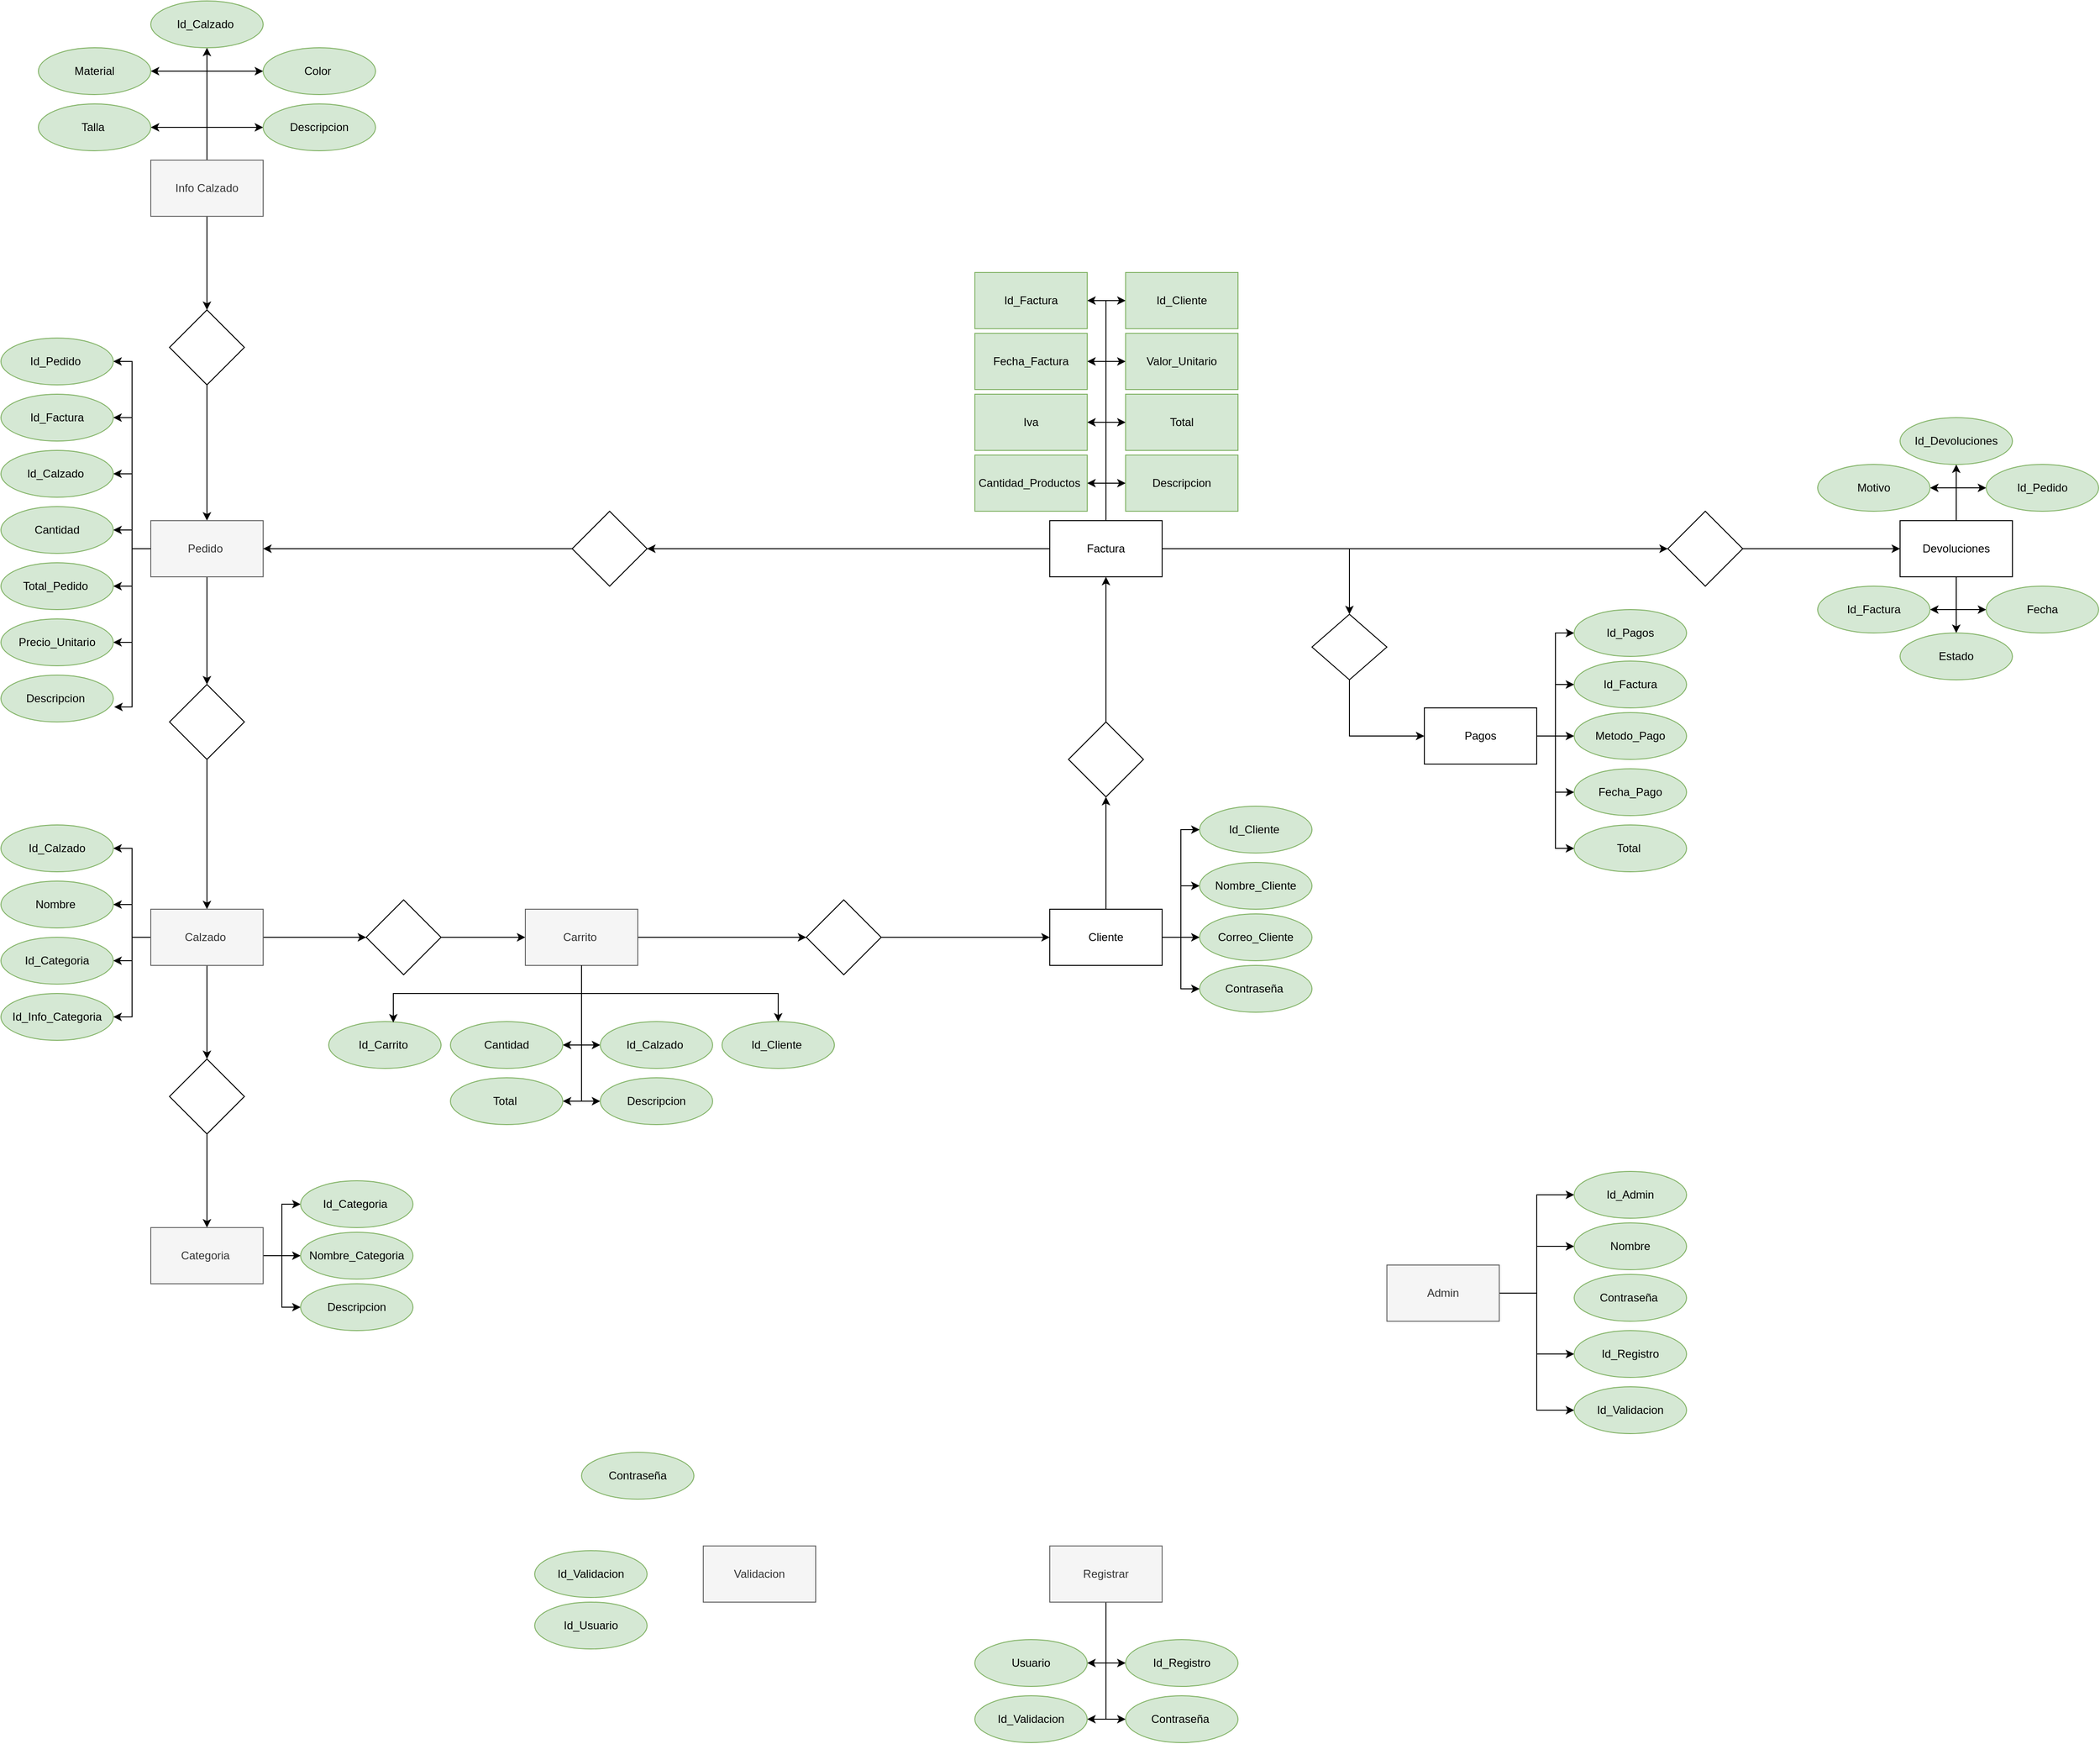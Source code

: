 <mxfile version="24.8.6">
  <diagram name="Página-1" id="4PBja6SGg5OPeVzpm5lY">
    <mxGraphModel dx="880" dy="1637" grid="1" gridSize="10" guides="1" tooltips="1" connect="1" arrows="1" fold="1" page="1" pageScale="1" pageWidth="827" pageHeight="1169" math="0" shadow="0">
      <root>
        <mxCell id="0" />
        <mxCell id="1" parent="0" />
        <mxCell id="lXEp2TgIvt5V4ErPPEDy-3" value="" style="edgeStyle=orthogonalEdgeStyle;rounded=0;orthogonalLoop=1;jettySize=auto;html=1;" parent="1" source="x-bn3kwamaFWPmjKu3nK-1" target="lXEp2TgIvt5V4ErPPEDy-2" edge="1">
          <mxGeometry relative="1" as="geometry" />
        </mxCell>
        <mxCell id="lXEp2TgIvt5V4ErPPEDy-8" style="edgeStyle=orthogonalEdgeStyle;rounded=0;orthogonalLoop=1;jettySize=auto;html=1;exitX=0.5;exitY=0;exitDx=0;exitDy=0;entryX=0;entryY=0.5;entryDx=0;entryDy=0;" parent="1" source="x-bn3kwamaFWPmjKu3nK-1" target="lXEp2TgIvt5V4ErPPEDy-4" edge="1">
          <mxGeometry relative="1" as="geometry" />
        </mxCell>
        <mxCell id="lXEp2TgIvt5V4ErPPEDy-9" style="edgeStyle=orthogonalEdgeStyle;rounded=0;orthogonalLoop=1;jettySize=auto;html=1;exitX=0.5;exitY=0;exitDx=0;exitDy=0;entryX=0;entryY=0.5;entryDx=0;entryDy=0;" parent="1" source="x-bn3kwamaFWPmjKu3nK-1" target="lXEp2TgIvt5V4ErPPEDy-5" edge="1">
          <mxGeometry relative="1" as="geometry" />
        </mxCell>
        <mxCell id="lXEp2TgIvt5V4ErPPEDy-10" style="edgeStyle=orthogonalEdgeStyle;rounded=0;orthogonalLoop=1;jettySize=auto;html=1;exitX=0.5;exitY=0;exitDx=0;exitDy=0;entryX=1;entryY=0.5;entryDx=0;entryDy=0;" parent="1" source="x-bn3kwamaFWPmjKu3nK-1" target="lXEp2TgIvt5V4ErPPEDy-7" edge="1">
          <mxGeometry relative="1" as="geometry" />
        </mxCell>
        <mxCell id="lXEp2TgIvt5V4ErPPEDy-11" style="edgeStyle=orthogonalEdgeStyle;rounded=0;orthogonalLoop=1;jettySize=auto;html=1;exitX=0.5;exitY=0;exitDx=0;exitDy=0;entryX=1;entryY=0.5;entryDx=0;entryDy=0;" parent="1" source="x-bn3kwamaFWPmjKu3nK-1" target="lXEp2TgIvt5V4ErPPEDy-6" edge="1">
          <mxGeometry relative="1" as="geometry" />
        </mxCell>
        <mxCell id="lXEp2TgIvt5V4ErPPEDy-13" value="" style="edgeStyle=orthogonalEdgeStyle;rounded=0;orthogonalLoop=1;jettySize=auto;html=1;" parent="1" source="x-bn3kwamaFWPmjKu3nK-1" target="lXEp2TgIvt5V4ErPPEDy-12" edge="1">
          <mxGeometry relative="1" as="geometry" />
        </mxCell>
        <mxCell id="x-bn3kwamaFWPmjKu3nK-1" value="Info Calzado" style="rounded=0;whiteSpace=wrap;html=1;fillColor=#f5f5f5;strokeColor=#666666;fontColor=#333333;" parent="1" vertex="1">
          <mxGeometry x="200" y="160" width="120" height="60" as="geometry" />
        </mxCell>
        <mxCell id="lXEp2TgIvt5V4ErPPEDy-2" value="Id_Calzado&amp;nbsp;" style="ellipse;whiteSpace=wrap;html=1;fillColor=#d5e8d4;strokeColor=#82b366;rounded=0;" parent="1" vertex="1">
          <mxGeometry x="200" y="-10" width="120" height="50" as="geometry" />
        </mxCell>
        <mxCell id="lXEp2TgIvt5V4ErPPEDy-4" value="Color&amp;nbsp;" style="ellipse;whiteSpace=wrap;html=1;fillColor=#d5e8d4;strokeColor=#82b366;rounded=0;" parent="1" vertex="1">
          <mxGeometry x="320" y="40" width="120" height="50" as="geometry" />
        </mxCell>
        <mxCell id="lXEp2TgIvt5V4ErPPEDy-5" value="Descripcion" style="ellipse;whiteSpace=wrap;html=1;fillColor=#d5e8d4;strokeColor=#82b366;rounded=0;" parent="1" vertex="1">
          <mxGeometry x="320" y="100" width="120" height="50" as="geometry" />
        </mxCell>
        <mxCell id="lXEp2TgIvt5V4ErPPEDy-6" value="Talla&amp;nbsp;" style="ellipse;whiteSpace=wrap;html=1;fillColor=#d5e8d4;strokeColor=#82b366;rounded=0;" parent="1" vertex="1">
          <mxGeometry x="80" y="100" width="120" height="50" as="geometry" />
        </mxCell>
        <mxCell id="lXEp2TgIvt5V4ErPPEDy-7" value="Material" style="ellipse;whiteSpace=wrap;html=1;fillColor=#d5e8d4;strokeColor=#82b366;rounded=0;" parent="1" vertex="1">
          <mxGeometry x="80" y="40" width="120" height="50" as="geometry" />
        </mxCell>
        <mxCell id="lXEp2TgIvt5V4ErPPEDy-15" value="" style="edgeStyle=orthogonalEdgeStyle;rounded=0;orthogonalLoop=1;jettySize=auto;html=1;" parent="1" source="lXEp2TgIvt5V4ErPPEDy-12" target="lXEp2TgIvt5V4ErPPEDy-14" edge="1">
          <mxGeometry relative="1" as="geometry" />
        </mxCell>
        <mxCell id="lXEp2TgIvt5V4ErPPEDy-12" value="" style="rhombus;whiteSpace=wrap;html=1;rounded=0;" parent="1" vertex="1">
          <mxGeometry x="220" y="320" width="80" height="80" as="geometry" />
        </mxCell>
        <mxCell id="lXEp2TgIvt5V4ErPPEDy-23" style="edgeStyle=orthogonalEdgeStyle;rounded=0;orthogonalLoop=1;jettySize=auto;html=1;entryX=1;entryY=0.5;entryDx=0;entryDy=0;" parent="1" source="lXEp2TgIvt5V4ErPPEDy-14" target="lXEp2TgIvt5V4ErPPEDy-17" edge="1">
          <mxGeometry relative="1" as="geometry" />
        </mxCell>
        <mxCell id="lXEp2TgIvt5V4ErPPEDy-24" style="edgeStyle=orthogonalEdgeStyle;rounded=0;orthogonalLoop=1;jettySize=auto;html=1;exitX=0;exitY=0.5;exitDx=0;exitDy=0;entryX=1;entryY=0.5;entryDx=0;entryDy=0;" parent="1" source="lXEp2TgIvt5V4ErPPEDy-14" target="lXEp2TgIvt5V4ErPPEDy-16" edge="1">
          <mxGeometry relative="1" as="geometry" />
        </mxCell>
        <mxCell id="lXEp2TgIvt5V4ErPPEDy-25" style="edgeStyle=orthogonalEdgeStyle;rounded=0;orthogonalLoop=1;jettySize=auto;html=1;exitX=0;exitY=0.5;exitDx=0;exitDy=0;entryX=1;entryY=0.5;entryDx=0;entryDy=0;" parent="1" source="lXEp2TgIvt5V4ErPPEDy-14" target="lXEp2TgIvt5V4ErPPEDy-21" edge="1">
          <mxGeometry relative="1" as="geometry" />
        </mxCell>
        <mxCell id="lXEp2TgIvt5V4ErPPEDy-26" style="edgeStyle=orthogonalEdgeStyle;rounded=0;orthogonalLoop=1;jettySize=auto;html=1;exitX=0;exitY=0.5;exitDx=0;exitDy=0;entryX=1;entryY=0.5;entryDx=0;entryDy=0;" parent="1" source="lXEp2TgIvt5V4ErPPEDy-14" target="lXEp2TgIvt5V4ErPPEDy-22" edge="1">
          <mxGeometry relative="1" as="geometry" />
        </mxCell>
        <mxCell id="lXEp2TgIvt5V4ErPPEDy-30" style="edgeStyle=orthogonalEdgeStyle;rounded=0;orthogonalLoop=1;jettySize=auto;html=1;exitX=0;exitY=0.5;exitDx=0;exitDy=0;entryX=1;entryY=0.5;entryDx=0;entryDy=0;" parent="1" source="lXEp2TgIvt5V4ErPPEDy-14" target="lXEp2TgIvt5V4ErPPEDy-19" edge="1">
          <mxGeometry relative="1" as="geometry" />
        </mxCell>
        <mxCell id="lXEp2TgIvt5V4ErPPEDy-33" value="" style="edgeStyle=orthogonalEdgeStyle;rounded=0;orthogonalLoop=1;jettySize=auto;html=1;" parent="1" source="lXEp2TgIvt5V4ErPPEDy-14" target="lXEp2TgIvt5V4ErPPEDy-32" edge="1">
          <mxGeometry relative="1" as="geometry" />
        </mxCell>
        <mxCell id="lXEp2TgIvt5V4ErPPEDy-14" value="Pedido&amp;nbsp;" style="whiteSpace=wrap;html=1;fillColor=#f5f5f5;strokeColor=#666666;rounded=0;fontColor=#333333;" parent="1" vertex="1">
          <mxGeometry x="200" y="545" width="120" height="60" as="geometry" />
        </mxCell>
        <mxCell id="lXEp2TgIvt5V4ErPPEDy-16" value="Id_Factura" style="ellipse;whiteSpace=wrap;html=1;fillColor=#d5e8d4;strokeColor=#82b366;rounded=0;" parent="1" vertex="1">
          <mxGeometry x="40" y="410" width="120" height="50" as="geometry" />
        </mxCell>
        <mxCell id="lXEp2TgIvt5V4ErPPEDy-17" value="Id_Pedido&amp;nbsp;" style="ellipse;whiteSpace=wrap;html=1;fillColor=#d5e8d4;strokeColor=#82b366;rounded=0;" parent="1" vertex="1">
          <mxGeometry x="40" y="350" width="120" height="50" as="geometry" />
        </mxCell>
        <mxCell id="lXEp2TgIvt5V4ErPPEDy-19" value="Precio_Unitario" style="ellipse;whiteSpace=wrap;html=1;fillColor=#d5e8d4;strokeColor=#82b366;rounded=0;" parent="1" vertex="1">
          <mxGeometry x="40" y="650" width="120" height="50" as="geometry" />
        </mxCell>
        <mxCell id="lXEp2TgIvt5V4ErPPEDy-20" value="Descripcion&amp;nbsp;" style="ellipse;whiteSpace=wrap;html=1;fillColor=#d5e8d4;strokeColor=#82b366;rounded=0;" parent="1" vertex="1">
          <mxGeometry x="40" y="710" width="120" height="50" as="geometry" />
        </mxCell>
        <mxCell id="lXEp2TgIvt5V4ErPPEDy-21" value="Cantidad" style="ellipse;whiteSpace=wrap;html=1;fillColor=#d5e8d4;strokeColor=#82b366;rounded=0;" parent="1" vertex="1">
          <mxGeometry x="40" y="530" width="120" height="50" as="geometry" />
        </mxCell>
        <mxCell id="lXEp2TgIvt5V4ErPPEDy-22" value="Total_Pedido&amp;nbsp;" style="ellipse;whiteSpace=wrap;html=1;fillColor=#d5e8d4;strokeColor=#82b366;rounded=0;" parent="1" vertex="1">
          <mxGeometry x="40" y="590" width="120" height="50" as="geometry" />
        </mxCell>
        <mxCell id="lXEp2TgIvt5V4ErPPEDy-29" value="" style="edgeStyle=orthogonalEdgeStyle;rounded=0;orthogonalLoop=1;jettySize=auto;html=1;exitX=0;exitY=0.5;exitDx=0;exitDy=0;entryX=1;entryY=0.5;entryDx=0;entryDy=0;" parent="1" source="lXEp2TgIvt5V4ErPPEDy-14" target="lXEp2TgIvt5V4ErPPEDy-18" edge="1">
          <mxGeometry relative="1" as="geometry">
            <mxPoint x="200" y="510" as="sourcePoint" />
            <mxPoint y="575" as="targetPoint" />
            <Array as="points" />
          </mxGeometry>
        </mxCell>
        <mxCell id="lXEp2TgIvt5V4ErPPEDy-18" value="Id_Calzado&amp;nbsp;" style="ellipse;whiteSpace=wrap;html=1;fillColor=#d5e8d4;strokeColor=#82b366;rounded=0;" parent="1" vertex="1">
          <mxGeometry x="40" y="470" width="120" height="50" as="geometry" />
        </mxCell>
        <mxCell id="lXEp2TgIvt5V4ErPPEDy-31" style="edgeStyle=orthogonalEdgeStyle;rounded=0;orthogonalLoop=1;jettySize=auto;html=1;exitX=0;exitY=0.5;exitDx=0;exitDy=0;entryX=1.008;entryY=0.68;entryDx=0;entryDy=0;entryPerimeter=0;" parent="1" source="lXEp2TgIvt5V4ErPPEDy-14" target="lXEp2TgIvt5V4ErPPEDy-20" edge="1">
          <mxGeometry relative="1" as="geometry" />
        </mxCell>
        <mxCell id="lXEp2TgIvt5V4ErPPEDy-35" value="" style="edgeStyle=orthogonalEdgeStyle;rounded=0;orthogonalLoop=1;jettySize=auto;html=1;" parent="1" source="lXEp2TgIvt5V4ErPPEDy-32" target="lXEp2TgIvt5V4ErPPEDy-34" edge="1">
          <mxGeometry relative="1" as="geometry" />
        </mxCell>
        <mxCell id="lXEp2TgIvt5V4ErPPEDy-32" value="" style="rhombus;whiteSpace=wrap;html=1;rounded=0;" parent="1" vertex="1">
          <mxGeometry x="220" y="720" width="80" height="80" as="geometry" />
        </mxCell>
        <mxCell id="lXEp2TgIvt5V4ErPPEDy-40" style="edgeStyle=orthogonalEdgeStyle;rounded=0;orthogonalLoop=1;jettySize=auto;html=1;entryX=1;entryY=0.5;entryDx=0;entryDy=0;" parent="1" source="lXEp2TgIvt5V4ErPPEDy-34" target="lXEp2TgIvt5V4ErPPEDy-36" edge="1">
          <mxGeometry relative="1" as="geometry" />
        </mxCell>
        <mxCell id="lXEp2TgIvt5V4ErPPEDy-41" style="edgeStyle=orthogonalEdgeStyle;rounded=0;orthogonalLoop=1;jettySize=auto;html=1;exitX=0;exitY=0.5;exitDx=0;exitDy=0;entryX=1;entryY=0.5;entryDx=0;entryDy=0;" parent="1" source="lXEp2TgIvt5V4ErPPEDy-34" target="lXEp2TgIvt5V4ErPPEDy-37" edge="1">
          <mxGeometry relative="1" as="geometry" />
        </mxCell>
        <mxCell id="lXEp2TgIvt5V4ErPPEDy-42" style="edgeStyle=orthogonalEdgeStyle;rounded=0;orthogonalLoop=1;jettySize=auto;html=1;exitX=0;exitY=0.5;exitDx=0;exitDy=0;entryX=1;entryY=0.5;entryDx=0;entryDy=0;" parent="1" source="lXEp2TgIvt5V4ErPPEDy-34" target="lXEp2TgIvt5V4ErPPEDy-38" edge="1">
          <mxGeometry relative="1" as="geometry" />
        </mxCell>
        <mxCell id="lXEp2TgIvt5V4ErPPEDy-43" style="edgeStyle=orthogonalEdgeStyle;rounded=0;orthogonalLoop=1;jettySize=auto;html=1;entryX=1;entryY=0.5;entryDx=0;entryDy=0;" parent="1" source="lXEp2TgIvt5V4ErPPEDy-34" target="lXEp2TgIvt5V4ErPPEDy-39" edge="1">
          <mxGeometry relative="1" as="geometry" />
        </mxCell>
        <mxCell id="lXEp2TgIvt5V4ErPPEDy-45" value="" style="edgeStyle=orthogonalEdgeStyle;rounded=0;orthogonalLoop=1;jettySize=auto;html=1;" parent="1" source="lXEp2TgIvt5V4ErPPEDy-34" target="lXEp2TgIvt5V4ErPPEDy-44" edge="1">
          <mxGeometry relative="1" as="geometry" />
        </mxCell>
        <mxCell id="lXEp2TgIvt5V4ErPPEDy-56" value="" style="edgeStyle=orthogonalEdgeStyle;rounded=0;orthogonalLoop=1;jettySize=auto;html=1;" parent="1" source="lXEp2TgIvt5V4ErPPEDy-34" target="lXEp2TgIvt5V4ErPPEDy-55" edge="1">
          <mxGeometry relative="1" as="geometry" />
        </mxCell>
        <mxCell id="lXEp2TgIvt5V4ErPPEDy-34" value="Calzado&amp;nbsp;" style="whiteSpace=wrap;html=1;fillColor=#f5f5f5;strokeColor=#666666;fontColor=#333333;rounded=0;" parent="1" vertex="1">
          <mxGeometry x="200" y="960" width="120" height="60" as="geometry" />
        </mxCell>
        <mxCell id="lXEp2TgIvt5V4ErPPEDy-36" value="Id_Calzado" style="ellipse;whiteSpace=wrap;html=1;fillColor=#d5e8d4;strokeColor=#82b366;rounded=0;" parent="1" vertex="1">
          <mxGeometry x="40" y="870" width="120" height="50" as="geometry" />
        </mxCell>
        <mxCell id="lXEp2TgIvt5V4ErPPEDy-37" value="Nombre&amp;nbsp;" style="ellipse;whiteSpace=wrap;html=1;fillColor=#d5e8d4;strokeColor=#82b366;rounded=0;" parent="1" vertex="1">
          <mxGeometry x="40" y="930" width="120" height="50" as="geometry" />
        </mxCell>
        <mxCell id="lXEp2TgIvt5V4ErPPEDy-38" value="Id_Categoria" style="ellipse;whiteSpace=wrap;html=1;fillColor=#d5e8d4;strokeColor=#82b366;rounded=0;" parent="1" vertex="1">
          <mxGeometry x="40" y="990" width="120" height="50" as="geometry" />
        </mxCell>
        <mxCell id="lXEp2TgIvt5V4ErPPEDy-39" value="Id_Info_Categoria" style="ellipse;whiteSpace=wrap;html=1;fillColor=#d5e8d4;strokeColor=#82b366;rounded=0;" parent="1" vertex="1">
          <mxGeometry x="40" y="1050" width="120" height="50" as="geometry" />
        </mxCell>
        <mxCell id="lXEp2TgIvt5V4ErPPEDy-47" value="" style="edgeStyle=orthogonalEdgeStyle;rounded=0;orthogonalLoop=1;jettySize=auto;html=1;" parent="1" source="lXEp2TgIvt5V4ErPPEDy-44" target="lXEp2TgIvt5V4ErPPEDy-46" edge="1">
          <mxGeometry relative="1" as="geometry" />
        </mxCell>
        <mxCell id="lXEp2TgIvt5V4ErPPEDy-44" value="" style="rhombus;whiteSpace=wrap;html=1;rounded=0;" parent="1" vertex="1">
          <mxGeometry x="220" y="1120" width="80" height="80" as="geometry" />
        </mxCell>
        <mxCell id="lXEp2TgIvt5V4ErPPEDy-51" style="edgeStyle=orthogonalEdgeStyle;rounded=0;orthogonalLoop=1;jettySize=auto;html=1;exitX=1;exitY=0.5;exitDx=0;exitDy=0;entryX=0;entryY=0.5;entryDx=0;entryDy=0;" parent="1" source="lXEp2TgIvt5V4ErPPEDy-46" target="lXEp2TgIvt5V4ErPPEDy-49" edge="1">
          <mxGeometry relative="1" as="geometry" />
        </mxCell>
        <mxCell id="lXEp2TgIvt5V4ErPPEDy-52" style="edgeStyle=orthogonalEdgeStyle;rounded=0;orthogonalLoop=1;jettySize=auto;html=1;exitX=1;exitY=0.5;exitDx=0;exitDy=0;entryX=0;entryY=0.5;entryDx=0;entryDy=0;" parent="1" source="lXEp2TgIvt5V4ErPPEDy-46" target="lXEp2TgIvt5V4ErPPEDy-48" edge="1">
          <mxGeometry relative="1" as="geometry" />
        </mxCell>
        <mxCell id="lXEp2TgIvt5V4ErPPEDy-54" style="edgeStyle=orthogonalEdgeStyle;rounded=0;orthogonalLoop=1;jettySize=auto;html=1;exitX=1;exitY=0.5;exitDx=0;exitDy=0;entryX=0;entryY=0.5;entryDx=0;entryDy=0;" parent="1" source="lXEp2TgIvt5V4ErPPEDy-46" target="lXEp2TgIvt5V4ErPPEDy-50" edge="1">
          <mxGeometry relative="1" as="geometry" />
        </mxCell>
        <mxCell id="lXEp2TgIvt5V4ErPPEDy-46" value="Categoria&amp;nbsp;" style="whiteSpace=wrap;html=1;rounded=0;fillColor=#f5f5f5;strokeColor=#666666;fontColor=#333333;" parent="1" vertex="1">
          <mxGeometry x="200" y="1300" width="120" height="60" as="geometry" />
        </mxCell>
        <mxCell id="lXEp2TgIvt5V4ErPPEDy-48" value="Id_Categoria&amp;nbsp;" style="ellipse;whiteSpace=wrap;html=1;fillColor=#d5e8d4;strokeColor=#82b366;rounded=0;" parent="1" vertex="1">
          <mxGeometry x="360" y="1250" width="120" height="50" as="geometry" />
        </mxCell>
        <mxCell id="lXEp2TgIvt5V4ErPPEDy-49" value="Nombre_Categoria" style="ellipse;whiteSpace=wrap;html=1;fillColor=#d5e8d4;strokeColor=#82b366;rounded=0;" parent="1" vertex="1">
          <mxGeometry x="360" y="1305" width="120" height="50" as="geometry" />
        </mxCell>
        <mxCell id="lXEp2TgIvt5V4ErPPEDy-50" value="Descripcion" style="ellipse;whiteSpace=wrap;html=1;fillColor=#d5e8d4;strokeColor=#82b366;rounded=0;" parent="1" vertex="1">
          <mxGeometry x="360" y="1360" width="120" height="50" as="geometry" />
        </mxCell>
        <mxCell id="lXEp2TgIvt5V4ErPPEDy-58" value="" style="edgeStyle=orthogonalEdgeStyle;rounded=0;orthogonalLoop=1;jettySize=auto;html=1;" parent="1" source="lXEp2TgIvt5V4ErPPEDy-55" target="lXEp2TgIvt5V4ErPPEDy-57" edge="1">
          <mxGeometry relative="1" as="geometry" />
        </mxCell>
        <mxCell id="lXEp2TgIvt5V4ErPPEDy-55" value="" style="rhombus;whiteSpace=wrap;html=1;rounded=0;" parent="1" vertex="1">
          <mxGeometry x="430" y="950" width="80" height="80" as="geometry" />
        </mxCell>
        <mxCell id="lXEp2TgIvt5V4ErPPEDy-63" style="edgeStyle=orthogonalEdgeStyle;rounded=0;orthogonalLoop=1;jettySize=auto;html=1;exitX=0.5;exitY=1;exitDx=0;exitDy=0;entryX=0.5;entryY=0;entryDx=0;entryDy=0;" parent="1" source="lXEp2TgIvt5V4ErPPEDy-57" target="lXEp2TgIvt5V4ErPPEDy-61" edge="1">
          <mxGeometry relative="1" as="geometry" />
        </mxCell>
        <mxCell id="lXEp2TgIvt5V4ErPPEDy-68" value="" style="edgeStyle=orthogonalEdgeStyle;rounded=0;orthogonalLoop=1;jettySize=auto;html=1;" parent="1" source="lXEp2TgIvt5V4ErPPEDy-57" target="lXEp2TgIvt5V4ErPPEDy-67" edge="1">
          <mxGeometry relative="1" as="geometry" />
        </mxCell>
        <mxCell id="lXEp2TgIvt5V4ErPPEDy-74" style="edgeStyle=orthogonalEdgeStyle;rounded=0;orthogonalLoop=1;jettySize=auto;html=1;exitX=0.5;exitY=1;exitDx=0;exitDy=0;entryX=1;entryY=0.5;entryDx=0;entryDy=0;" parent="1" source="lXEp2TgIvt5V4ErPPEDy-57" target="lXEp2TgIvt5V4ErPPEDy-71" edge="1">
          <mxGeometry relative="1" as="geometry" />
        </mxCell>
        <mxCell id="lXEp2TgIvt5V4ErPPEDy-75" style="edgeStyle=orthogonalEdgeStyle;rounded=0;orthogonalLoop=1;jettySize=auto;html=1;exitX=0.5;exitY=1;exitDx=0;exitDy=0;entryX=0;entryY=0.5;entryDx=0;entryDy=0;" parent="1" source="lXEp2TgIvt5V4ErPPEDy-57" target="lXEp2TgIvt5V4ErPPEDy-72" edge="1">
          <mxGeometry relative="1" as="geometry" />
        </mxCell>
        <mxCell id="lXEp2TgIvt5V4ErPPEDy-76" style="edgeStyle=orthogonalEdgeStyle;rounded=0;orthogonalLoop=1;jettySize=auto;html=1;exitX=0.5;exitY=1;exitDx=0;exitDy=0;entryX=1;entryY=0.5;entryDx=0;entryDy=0;" parent="1" source="lXEp2TgIvt5V4ErPPEDy-57" target="lXEp2TgIvt5V4ErPPEDy-59" edge="1">
          <mxGeometry relative="1" as="geometry" />
        </mxCell>
        <mxCell id="lXEp2TgIvt5V4ErPPEDy-77" style="edgeStyle=orthogonalEdgeStyle;rounded=0;orthogonalLoop=1;jettySize=auto;html=1;exitX=0.5;exitY=1;exitDx=0;exitDy=0;entryX=0;entryY=0.5;entryDx=0;entryDy=0;" parent="1" source="lXEp2TgIvt5V4ErPPEDy-57" target="lXEp2TgIvt5V4ErPPEDy-73" edge="1">
          <mxGeometry relative="1" as="geometry" />
        </mxCell>
        <mxCell id="lXEp2TgIvt5V4ErPPEDy-57" value="Carrito&amp;nbsp;" style="whiteSpace=wrap;html=1;fillColor=#f5f5f5;strokeColor=#666666;fontColor=#333333;rounded=0;" parent="1" vertex="1">
          <mxGeometry x="600" y="960" width="120" height="60" as="geometry" />
        </mxCell>
        <mxCell id="lXEp2TgIvt5V4ErPPEDy-59" value="Total&amp;nbsp;" style="ellipse;whiteSpace=wrap;html=1;fillColor=#d5e8d4;strokeColor=#82b366;rounded=0;" parent="1" vertex="1">
          <mxGeometry x="520" y="1140" width="120" height="50" as="geometry" />
        </mxCell>
        <mxCell id="lXEp2TgIvt5V4ErPPEDy-60" value="Id_Carrito&amp;nbsp;" style="ellipse;whiteSpace=wrap;html=1;fillColor=#d5e8d4;strokeColor=#82b366;rounded=0;" parent="1" vertex="1">
          <mxGeometry x="390" y="1080" width="120" height="50" as="geometry" />
        </mxCell>
        <mxCell id="lXEp2TgIvt5V4ErPPEDy-61" value="Id_Cliente&amp;nbsp;" style="ellipse;whiteSpace=wrap;html=1;fillColor=#d5e8d4;strokeColor=#82b366;rounded=0;" parent="1" vertex="1">
          <mxGeometry x="810" y="1080" width="120" height="50" as="geometry" />
        </mxCell>
        <mxCell id="lXEp2TgIvt5V4ErPPEDy-65" style="edgeStyle=orthogonalEdgeStyle;rounded=0;orthogonalLoop=1;jettySize=auto;html=1;exitX=0.5;exitY=1;exitDx=0;exitDy=0;entryX=0.575;entryY=0.02;entryDx=0;entryDy=0;entryPerimeter=0;" parent="1" source="lXEp2TgIvt5V4ErPPEDy-57" target="lXEp2TgIvt5V4ErPPEDy-60" edge="1">
          <mxGeometry relative="1" as="geometry" />
        </mxCell>
        <mxCell id="lXEp2TgIvt5V4ErPPEDy-70" value="" style="edgeStyle=orthogonalEdgeStyle;rounded=0;orthogonalLoop=1;jettySize=auto;html=1;" parent="1" source="lXEp2TgIvt5V4ErPPEDy-67" target="lXEp2TgIvt5V4ErPPEDy-69" edge="1">
          <mxGeometry relative="1" as="geometry" />
        </mxCell>
        <mxCell id="lXEp2TgIvt5V4ErPPEDy-67" value="" style="rhombus;whiteSpace=wrap;html=1;rounded=0;" parent="1" vertex="1">
          <mxGeometry x="900" y="950" width="80" height="80" as="geometry" />
        </mxCell>
        <mxCell id="lXEp2TgIvt5V4ErPPEDy-93" value="" style="edgeStyle=orthogonalEdgeStyle;rounded=0;orthogonalLoop=1;jettySize=auto;html=1;" parent="1" source="lXEp2TgIvt5V4ErPPEDy-69" target="lXEp2TgIvt5V4ErPPEDy-92" edge="1">
          <mxGeometry relative="1" as="geometry" />
        </mxCell>
        <mxCell id="lXEp2TgIvt5V4ErPPEDy-125" style="edgeStyle=orthogonalEdgeStyle;rounded=0;orthogonalLoop=1;jettySize=auto;html=1;exitX=1;exitY=0.5;exitDx=0;exitDy=0;entryX=0;entryY=0.5;entryDx=0;entryDy=0;" parent="1" source="lXEp2TgIvt5V4ErPPEDy-69" target="lXEp2TgIvt5V4ErPPEDy-78" edge="1">
          <mxGeometry relative="1" as="geometry" />
        </mxCell>
        <mxCell id="lXEp2TgIvt5V4ErPPEDy-126" style="edgeStyle=orthogonalEdgeStyle;rounded=0;orthogonalLoop=1;jettySize=auto;html=1;exitX=1;exitY=0.5;exitDx=0;exitDy=0;" parent="1" source="lXEp2TgIvt5V4ErPPEDy-69" target="lXEp2TgIvt5V4ErPPEDy-82" edge="1">
          <mxGeometry relative="1" as="geometry" />
        </mxCell>
        <mxCell id="lXEp2TgIvt5V4ErPPEDy-127" style="edgeStyle=orthogonalEdgeStyle;rounded=0;orthogonalLoop=1;jettySize=auto;html=1;exitX=1;exitY=0.5;exitDx=0;exitDy=0;entryX=0;entryY=0.5;entryDx=0;entryDy=0;" parent="1" source="lXEp2TgIvt5V4ErPPEDy-69" target="lXEp2TgIvt5V4ErPPEDy-84" edge="1">
          <mxGeometry relative="1" as="geometry" />
        </mxCell>
        <mxCell id="lXEp2TgIvt5V4ErPPEDy-128" style="edgeStyle=orthogonalEdgeStyle;rounded=0;orthogonalLoop=1;jettySize=auto;html=1;exitX=1;exitY=0.5;exitDx=0;exitDy=0;entryX=0;entryY=0.5;entryDx=0;entryDy=0;" parent="1" source="lXEp2TgIvt5V4ErPPEDy-69" target="lXEp2TgIvt5V4ErPPEDy-79" edge="1">
          <mxGeometry relative="1" as="geometry" />
        </mxCell>
        <mxCell id="lXEp2TgIvt5V4ErPPEDy-69" value="Cliente" style="whiteSpace=wrap;html=1;rounded=0;" parent="1" vertex="1">
          <mxGeometry x="1160" y="960" width="120" height="60" as="geometry" />
        </mxCell>
        <mxCell id="lXEp2TgIvt5V4ErPPEDy-71" value="Cantidad" style="ellipse;whiteSpace=wrap;html=1;fillColor=#d5e8d4;strokeColor=#82b366;rounded=0;" parent="1" vertex="1">
          <mxGeometry x="520" y="1080" width="120" height="50" as="geometry" />
        </mxCell>
        <mxCell id="lXEp2TgIvt5V4ErPPEDy-72" value="Id_Calzado&amp;nbsp;" style="ellipse;whiteSpace=wrap;html=1;fillColor=#d5e8d4;strokeColor=#82b366;rounded=0;" parent="1" vertex="1">
          <mxGeometry x="680" y="1080" width="120" height="50" as="geometry" />
        </mxCell>
        <mxCell id="lXEp2TgIvt5V4ErPPEDy-73" value="Descripcion" style="ellipse;whiteSpace=wrap;html=1;fillColor=#d5e8d4;strokeColor=#82b366;rounded=0;" parent="1" vertex="1">
          <mxGeometry x="680" y="1140" width="120" height="50" as="geometry" />
        </mxCell>
        <mxCell id="lXEp2TgIvt5V4ErPPEDy-78" value="Id_Cliente&amp;nbsp;" style="ellipse;whiteSpace=wrap;html=1;fillColor=#d5e8d4;strokeColor=#82b366;rounded=0;" parent="1" vertex="1">
          <mxGeometry x="1320" y="850" width="120" height="50" as="geometry" />
        </mxCell>
        <mxCell id="lXEp2TgIvt5V4ErPPEDy-79" value="Contraseña&amp;nbsp;" style="ellipse;whiteSpace=wrap;html=1;fillColor=#d5e8d4;strokeColor=#82b366;rounded=0;" parent="1" vertex="1">
          <mxGeometry x="1320" y="1020" width="120" height="50" as="geometry" />
        </mxCell>
        <mxCell id="lXEp2TgIvt5V4ErPPEDy-82" value="Nombre_Cliente" style="ellipse;whiteSpace=wrap;html=1;fillColor=#d5e8d4;strokeColor=#82b366;rounded=0;" parent="1" vertex="1">
          <mxGeometry x="1320" y="910" width="120" height="50" as="geometry" />
        </mxCell>
        <mxCell id="lXEp2TgIvt5V4ErPPEDy-84" value="Correo_Cliente" style="ellipse;whiteSpace=wrap;html=1;fillColor=#d5e8d4;strokeColor=#82b366;rounded=0;" parent="1" vertex="1">
          <mxGeometry x="1320" y="965" width="120" height="50" as="geometry" />
        </mxCell>
        <mxCell id="lXEp2TgIvt5V4ErPPEDy-101" style="edgeStyle=orthogonalEdgeStyle;rounded=0;orthogonalLoop=1;jettySize=auto;html=1;exitX=0.5;exitY=0;exitDx=0;exitDy=0;entryX=0.5;entryY=1;entryDx=0;entryDy=0;" parent="1" source="lXEp2TgIvt5V4ErPPEDy-92" target="lXEp2TgIvt5V4ErPPEDy-94" edge="1">
          <mxGeometry relative="1" as="geometry" />
        </mxCell>
        <mxCell id="lXEp2TgIvt5V4ErPPEDy-92" value="" style="rhombus;whiteSpace=wrap;html=1;rounded=0;" parent="1" vertex="1">
          <mxGeometry x="1180" y="760" width="80" height="80" as="geometry" />
        </mxCell>
        <mxCell id="lXEp2TgIvt5V4ErPPEDy-99" style="edgeStyle=orthogonalEdgeStyle;rounded=0;orthogonalLoop=1;jettySize=auto;html=1;exitX=0;exitY=0.5;exitDx=0;exitDy=0;entryX=1;entryY=0.5;entryDx=0;entryDy=0;" parent="1" source="lXEp2TgIvt5V4ErPPEDy-94" target="lXEp2TgIvt5V4ErPPEDy-96" edge="1">
          <mxGeometry relative="1" as="geometry" />
        </mxCell>
        <mxCell id="lXEp2TgIvt5V4ErPPEDy-114" style="edgeStyle=orthogonalEdgeStyle;rounded=0;orthogonalLoop=1;jettySize=auto;html=1;exitX=0.5;exitY=0;exitDx=0;exitDy=0;entryX=1;entryY=0.5;entryDx=0;entryDy=0;" parent="1" source="lXEp2TgIvt5V4ErPPEDy-94" target="lXEp2TgIvt5V4ErPPEDy-104" edge="1">
          <mxGeometry relative="1" as="geometry" />
        </mxCell>
        <mxCell id="lXEp2TgIvt5V4ErPPEDy-115" style="edgeStyle=orthogonalEdgeStyle;rounded=0;orthogonalLoop=1;jettySize=auto;html=1;exitX=0.5;exitY=0;exitDx=0;exitDy=0;entryX=0;entryY=0.5;entryDx=0;entryDy=0;" parent="1" source="lXEp2TgIvt5V4ErPPEDy-94" target="lXEp2TgIvt5V4ErPPEDy-113" edge="1">
          <mxGeometry relative="1" as="geometry" />
        </mxCell>
        <mxCell id="lXEp2TgIvt5V4ErPPEDy-116" style="edgeStyle=orthogonalEdgeStyle;rounded=0;orthogonalLoop=1;jettySize=auto;html=1;exitX=0.5;exitY=0;exitDx=0;exitDy=0;entryX=0;entryY=0.5;entryDx=0;entryDy=0;" parent="1" source="lXEp2TgIvt5V4ErPPEDy-94" target="lXEp2TgIvt5V4ErPPEDy-111" edge="1">
          <mxGeometry relative="1" as="geometry" />
        </mxCell>
        <mxCell id="lXEp2TgIvt5V4ErPPEDy-117" style="edgeStyle=orthogonalEdgeStyle;rounded=0;orthogonalLoop=1;jettySize=auto;html=1;exitX=0.5;exitY=0;exitDx=0;exitDy=0;entryX=1;entryY=0.5;entryDx=0;entryDy=0;" parent="1" source="lXEp2TgIvt5V4ErPPEDy-94" target="lXEp2TgIvt5V4ErPPEDy-108" edge="1">
          <mxGeometry relative="1" as="geometry" />
        </mxCell>
        <mxCell id="lXEp2TgIvt5V4ErPPEDy-118" style="edgeStyle=orthogonalEdgeStyle;rounded=0;orthogonalLoop=1;jettySize=auto;html=1;exitX=0.5;exitY=0;exitDx=0;exitDy=0;entryX=0;entryY=0.5;entryDx=0;entryDy=0;" parent="1" source="lXEp2TgIvt5V4ErPPEDy-94" target="lXEp2TgIvt5V4ErPPEDy-102" edge="1">
          <mxGeometry relative="1" as="geometry" />
        </mxCell>
        <mxCell id="lXEp2TgIvt5V4ErPPEDy-119" style="edgeStyle=orthogonalEdgeStyle;rounded=0;orthogonalLoop=1;jettySize=auto;html=1;exitX=0.5;exitY=0;exitDx=0;exitDy=0;entryX=0;entryY=0.5;entryDx=0;entryDy=0;" parent="1" source="lXEp2TgIvt5V4ErPPEDy-94" target="lXEp2TgIvt5V4ErPPEDy-112" edge="1">
          <mxGeometry relative="1" as="geometry" />
        </mxCell>
        <mxCell id="lXEp2TgIvt5V4ErPPEDy-121" style="edgeStyle=orthogonalEdgeStyle;rounded=0;orthogonalLoop=1;jettySize=auto;html=1;exitX=0.5;exitY=0;exitDx=0;exitDy=0;entryX=1;entryY=0.5;entryDx=0;entryDy=0;" parent="1" source="lXEp2TgIvt5V4ErPPEDy-94" target="lXEp2TgIvt5V4ErPPEDy-110" edge="1">
          <mxGeometry relative="1" as="geometry" />
        </mxCell>
        <mxCell id="lXEp2TgIvt5V4ErPPEDy-122" style="edgeStyle=orthogonalEdgeStyle;rounded=0;orthogonalLoop=1;jettySize=auto;html=1;exitX=0.5;exitY=0;exitDx=0;exitDy=0;entryX=1;entryY=0.5;entryDx=0;entryDy=0;" parent="1" source="lXEp2TgIvt5V4ErPPEDy-94" target="lXEp2TgIvt5V4ErPPEDy-109" edge="1">
          <mxGeometry relative="1" as="geometry" />
        </mxCell>
        <mxCell id="lXEp2TgIvt5V4ErPPEDy-130" value="" style="edgeStyle=orthogonalEdgeStyle;rounded=0;orthogonalLoop=1;jettySize=auto;html=1;" parent="1" source="lXEp2TgIvt5V4ErPPEDy-94" target="lXEp2TgIvt5V4ErPPEDy-129" edge="1">
          <mxGeometry relative="1" as="geometry" />
        </mxCell>
        <mxCell id="lXEp2TgIvt5V4ErPPEDy-132" value="" style="edgeStyle=orthogonalEdgeStyle;rounded=0;orthogonalLoop=1;jettySize=auto;html=1;" parent="1" source="lXEp2TgIvt5V4ErPPEDy-94" target="lXEp2TgIvt5V4ErPPEDy-131" edge="1">
          <mxGeometry relative="1" as="geometry" />
        </mxCell>
        <mxCell id="lXEp2TgIvt5V4ErPPEDy-94" value="Factura" style="whiteSpace=wrap;html=1;rounded=0;" parent="1" vertex="1">
          <mxGeometry x="1160" y="545" width="120" height="60" as="geometry" />
        </mxCell>
        <mxCell id="lXEp2TgIvt5V4ErPPEDy-100" style="edgeStyle=orthogonalEdgeStyle;rounded=0;orthogonalLoop=1;jettySize=auto;html=1;exitX=0;exitY=0.5;exitDx=0;exitDy=0;" parent="1" source="lXEp2TgIvt5V4ErPPEDy-96" target="lXEp2TgIvt5V4ErPPEDy-14" edge="1">
          <mxGeometry relative="1" as="geometry" />
        </mxCell>
        <mxCell id="lXEp2TgIvt5V4ErPPEDy-96" value="" style="rhombus;whiteSpace=wrap;html=1;rounded=0;" parent="1" vertex="1">
          <mxGeometry x="650" y="535" width="80" height="80" as="geometry" />
        </mxCell>
        <mxCell id="lXEp2TgIvt5V4ErPPEDy-102" value="Total" style="whiteSpace=wrap;html=1;fillColor=#d5e8d4;strokeColor=#82b366;rounded=0;" parent="1" vertex="1">
          <mxGeometry x="1241" y="410" width="120" height="60" as="geometry" />
        </mxCell>
        <mxCell id="lXEp2TgIvt5V4ErPPEDy-104" value="Id_Factura" style="whiteSpace=wrap;html=1;fillColor=#d5e8d4;strokeColor=#82b366;rounded=0;" parent="1" vertex="1">
          <mxGeometry x="1080" y="280" width="120" height="60" as="geometry" />
        </mxCell>
        <mxCell id="lXEp2TgIvt5V4ErPPEDy-108" value="Fecha_Factura" style="whiteSpace=wrap;html=1;fillColor=#d5e8d4;strokeColor=#82b366;rounded=0;" parent="1" vertex="1">
          <mxGeometry x="1080" y="345" width="120" height="60" as="geometry" />
        </mxCell>
        <mxCell id="lXEp2TgIvt5V4ErPPEDy-109" value="Cantidad_Productos&amp;nbsp;" style="whiteSpace=wrap;html=1;fillColor=#d5e8d4;strokeColor=#82b366;rounded=0;" parent="1" vertex="1">
          <mxGeometry x="1080" y="475" width="120" height="60" as="geometry" />
        </mxCell>
        <mxCell id="lXEp2TgIvt5V4ErPPEDy-110" value="Iva" style="whiteSpace=wrap;html=1;fillColor=#d5e8d4;strokeColor=#82b366;rounded=0;" parent="1" vertex="1">
          <mxGeometry x="1080" y="410" width="120" height="60" as="geometry" />
        </mxCell>
        <mxCell id="lXEp2TgIvt5V4ErPPEDy-111" value="Valor_Unitario" style="whiteSpace=wrap;html=1;fillColor=#d5e8d4;strokeColor=#82b366;rounded=0;" parent="1" vertex="1">
          <mxGeometry x="1241" y="345" width="120" height="60" as="geometry" />
        </mxCell>
        <mxCell id="lXEp2TgIvt5V4ErPPEDy-112" value="Descripcion" style="whiteSpace=wrap;html=1;fillColor=#d5e8d4;strokeColor=#82b366;rounded=0;" parent="1" vertex="1">
          <mxGeometry x="1241" y="475" width="120" height="60" as="geometry" />
        </mxCell>
        <mxCell id="lXEp2TgIvt5V4ErPPEDy-113" value="Id_Cliente" style="whiteSpace=wrap;html=1;fillColor=#d5e8d4;strokeColor=#82b366;rounded=0;" parent="1" vertex="1">
          <mxGeometry x="1241" y="280" width="120" height="60" as="geometry" />
        </mxCell>
        <mxCell id="lXEp2TgIvt5V4ErPPEDy-120" style="edgeStyle=orthogonalEdgeStyle;rounded=0;orthogonalLoop=1;jettySize=auto;html=1;exitX=0.5;exitY=1;exitDx=0;exitDy=0;" parent="1" source="lXEp2TgIvt5V4ErPPEDy-110" target="lXEp2TgIvt5V4ErPPEDy-110" edge="1">
          <mxGeometry relative="1" as="geometry" />
        </mxCell>
        <mxCell id="lXEp2TgIvt5V4ErPPEDy-136" value="" style="edgeStyle=orthogonalEdgeStyle;rounded=0;orthogonalLoop=1;jettySize=auto;html=1;" parent="1" source="lXEp2TgIvt5V4ErPPEDy-129" target="lXEp2TgIvt5V4ErPPEDy-135" edge="1">
          <mxGeometry relative="1" as="geometry" />
        </mxCell>
        <mxCell id="lXEp2TgIvt5V4ErPPEDy-129" value="" style="rhombus;whiteSpace=wrap;html=1;rounded=0;" parent="1" vertex="1">
          <mxGeometry x="1820" y="535" width="80" height="80" as="geometry" />
        </mxCell>
        <mxCell id="lXEp2TgIvt5V4ErPPEDy-159" style="edgeStyle=orthogonalEdgeStyle;rounded=0;orthogonalLoop=1;jettySize=auto;html=1;exitX=0.5;exitY=1;exitDx=0;exitDy=0;entryX=0;entryY=0.5;entryDx=0;entryDy=0;" parent="1" source="lXEp2TgIvt5V4ErPPEDy-131" target="lXEp2TgIvt5V4ErPPEDy-133" edge="1">
          <mxGeometry relative="1" as="geometry" />
        </mxCell>
        <mxCell id="lXEp2TgIvt5V4ErPPEDy-131" value="" style="rhombus;whiteSpace=wrap;html=1;rounded=0;" parent="1" vertex="1">
          <mxGeometry x="1440" y="645" width="80" height="70" as="geometry" />
        </mxCell>
        <mxCell id="lXEp2TgIvt5V4ErPPEDy-146" style="edgeStyle=orthogonalEdgeStyle;rounded=0;orthogonalLoop=1;jettySize=auto;html=1;exitX=1;exitY=0.5;exitDx=0;exitDy=0;entryX=0;entryY=0.5;entryDx=0;entryDy=0;" parent="1" source="lXEp2TgIvt5V4ErPPEDy-133" target="lXEp2TgIvt5V4ErPPEDy-144" edge="1">
          <mxGeometry relative="1" as="geometry" />
        </mxCell>
        <mxCell id="lXEp2TgIvt5V4ErPPEDy-147" style="edgeStyle=orthogonalEdgeStyle;rounded=0;orthogonalLoop=1;jettySize=auto;html=1;exitX=1;exitY=0.5;exitDx=0;exitDy=0;entryX=0;entryY=0.5;entryDx=0;entryDy=0;" parent="1" source="lXEp2TgIvt5V4ErPPEDy-133" target="lXEp2TgIvt5V4ErPPEDy-142" edge="1">
          <mxGeometry relative="1" as="geometry" />
        </mxCell>
        <mxCell id="lXEp2TgIvt5V4ErPPEDy-148" style="edgeStyle=orthogonalEdgeStyle;rounded=0;orthogonalLoop=1;jettySize=auto;html=1;exitX=1;exitY=0.5;exitDx=0;exitDy=0;entryX=0;entryY=0.5;entryDx=0;entryDy=0;" parent="1" source="lXEp2TgIvt5V4ErPPEDy-133" target="lXEp2TgIvt5V4ErPPEDy-145" edge="1">
          <mxGeometry relative="1" as="geometry" />
        </mxCell>
        <mxCell id="lXEp2TgIvt5V4ErPPEDy-149" style="edgeStyle=orthogonalEdgeStyle;rounded=0;orthogonalLoop=1;jettySize=auto;html=1;exitX=1;exitY=0.5;exitDx=0;exitDy=0;entryX=0;entryY=0.5;entryDx=0;entryDy=0;" parent="1" source="lXEp2TgIvt5V4ErPPEDy-133" target="lXEp2TgIvt5V4ErPPEDy-143" edge="1">
          <mxGeometry relative="1" as="geometry" />
        </mxCell>
        <mxCell id="lXEp2TgIvt5V4ErPPEDy-150" style="edgeStyle=orthogonalEdgeStyle;rounded=0;orthogonalLoop=1;jettySize=auto;html=1;exitX=1;exitY=0.5;exitDx=0;exitDy=0;entryX=0;entryY=0.5;entryDx=0;entryDy=0;" parent="1" source="lXEp2TgIvt5V4ErPPEDy-133" target="lXEp2TgIvt5V4ErPPEDy-151" edge="1">
          <mxGeometry relative="1" as="geometry">
            <mxPoint x="1700" y="890" as="targetPoint" />
          </mxGeometry>
        </mxCell>
        <mxCell id="lXEp2TgIvt5V4ErPPEDy-133" value="Pagos" style="whiteSpace=wrap;html=1;rounded=0;" parent="1" vertex="1">
          <mxGeometry x="1560" y="745" width="120" height="60" as="geometry" />
        </mxCell>
        <mxCell id="lXEp2TgIvt5V4ErPPEDy-152" style="edgeStyle=orthogonalEdgeStyle;rounded=0;orthogonalLoop=1;jettySize=auto;html=1;exitX=0.5;exitY=0;exitDx=0;exitDy=0;entryX=0.5;entryY=1;entryDx=0;entryDy=0;" parent="1" source="lXEp2TgIvt5V4ErPPEDy-135" target="lXEp2TgIvt5V4ErPPEDy-141" edge="1">
          <mxGeometry relative="1" as="geometry" />
        </mxCell>
        <mxCell id="lXEp2TgIvt5V4ErPPEDy-154" style="edgeStyle=orthogonalEdgeStyle;rounded=0;orthogonalLoop=1;jettySize=auto;html=1;exitX=0.5;exitY=0;exitDx=0;exitDy=0;entryX=0;entryY=0.5;entryDx=0;entryDy=0;" parent="1" source="lXEp2TgIvt5V4ErPPEDy-135" target="lXEp2TgIvt5V4ErPPEDy-137" edge="1">
          <mxGeometry relative="1" as="geometry" />
        </mxCell>
        <mxCell id="lXEp2TgIvt5V4ErPPEDy-155" style="edgeStyle=orthogonalEdgeStyle;rounded=0;orthogonalLoop=1;jettySize=auto;html=1;exitX=0.5;exitY=0;exitDx=0;exitDy=0;entryX=1;entryY=0.5;entryDx=0;entryDy=0;" parent="1" source="lXEp2TgIvt5V4ErPPEDy-135" target="lXEp2TgIvt5V4ErPPEDy-139" edge="1">
          <mxGeometry relative="1" as="geometry" />
        </mxCell>
        <mxCell id="lXEp2TgIvt5V4ErPPEDy-156" style="edgeStyle=orthogonalEdgeStyle;rounded=0;orthogonalLoop=1;jettySize=auto;html=1;exitX=0.5;exitY=1;exitDx=0;exitDy=0;entryX=0;entryY=0.5;entryDx=0;entryDy=0;" parent="1" source="lXEp2TgIvt5V4ErPPEDy-135" target="lXEp2TgIvt5V4ErPPEDy-140" edge="1">
          <mxGeometry relative="1" as="geometry" />
        </mxCell>
        <mxCell id="lXEp2TgIvt5V4ErPPEDy-157" style="edgeStyle=orthogonalEdgeStyle;rounded=0;orthogonalLoop=1;jettySize=auto;html=1;exitX=0.5;exitY=1;exitDx=0;exitDy=0;entryX=1;entryY=0.5;entryDx=0;entryDy=0;" parent="1" source="lXEp2TgIvt5V4ErPPEDy-135" target="lXEp2TgIvt5V4ErPPEDy-138" edge="1">
          <mxGeometry relative="1" as="geometry" />
        </mxCell>
        <mxCell id="lXEp2TgIvt5V4ErPPEDy-158" style="edgeStyle=orthogonalEdgeStyle;rounded=0;orthogonalLoop=1;jettySize=auto;html=1;exitX=0.5;exitY=1;exitDx=0;exitDy=0;entryX=0.5;entryY=0;entryDx=0;entryDy=0;" parent="1" source="lXEp2TgIvt5V4ErPPEDy-135" target="lXEp2TgIvt5V4ErPPEDy-153" edge="1">
          <mxGeometry relative="1" as="geometry" />
        </mxCell>
        <mxCell id="lXEp2TgIvt5V4ErPPEDy-135" value="Devoluciones" style="whiteSpace=wrap;html=1;rounded=0;" parent="1" vertex="1">
          <mxGeometry x="2068" y="545" width="120" height="60" as="geometry" />
        </mxCell>
        <mxCell id="lXEp2TgIvt5V4ErPPEDy-137" value="Id_Pedido" style="ellipse;whiteSpace=wrap;html=1;fillColor=#d5e8d4;strokeColor=#82b366;rounded=0;" parent="1" vertex="1">
          <mxGeometry x="2160" y="485" width="120" height="50" as="geometry" />
        </mxCell>
        <mxCell id="lXEp2TgIvt5V4ErPPEDy-138" value="Id_Factura" style="ellipse;whiteSpace=wrap;html=1;fillColor=#d5e8d4;strokeColor=#82b366;rounded=0;" parent="1" vertex="1">
          <mxGeometry x="1980" y="615" width="120" height="50" as="geometry" />
        </mxCell>
        <mxCell id="lXEp2TgIvt5V4ErPPEDy-139" value="Motivo" style="ellipse;whiteSpace=wrap;html=1;fillColor=#d5e8d4;strokeColor=#82b366;rounded=0;" parent="1" vertex="1">
          <mxGeometry x="1980" y="485" width="120" height="50" as="geometry" />
        </mxCell>
        <mxCell id="lXEp2TgIvt5V4ErPPEDy-140" value="Fecha" style="ellipse;whiteSpace=wrap;html=1;fillColor=#d5e8d4;strokeColor=#82b366;rounded=0;" parent="1" vertex="1">
          <mxGeometry x="2160" y="615" width="120" height="50" as="geometry" />
        </mxCell>
        <mxCell id="lXEp2TgIvt5V4ErPPEDy-141" value="Id_Devoluciones" style="ellipse;whiteSpace=wrap;html=1;fillColor=#d5e8d4;strokeColor=#82b366;rounded=0;" parent="1" vertex="1">
          <mxGeometry x="2068" y="435" width="120" height="50" as="geometry" />
        </mxCell>
        <mxCell id="lXEp2TgIvt5V4ErPPEDy-142" value="Id_Pagos" style="ellipse;whiteSpace=wrap;html=1;fillColor=#d5e8d4;strokeColor=#82b366;rounded=0;" parent="1" vertex="1">
          <mxGeometry x="1720" y="640" width="120" height="50" as="geometry" />
        </mxCell>
        <mxCell id="lXEp2TgIvt5V4ErPPEDy-143" value="Fecha_Pago" style="ellipse;whiteSpace=wrap;html=1;fillColor=#d5e8d4;strokeColor=#82b366;rounded=0;" parent="1" vertex="1">
          <mxGeometry x="1720" y="810" width="120" height="50" as="geometry" />
        </mxCell>
        <mxCell id="lXEp2TgIvt5V4ErPPEDy-144" value="Id_Factura" style="ellipse;whiteSpace=wrap;html=1;fillColor=#d5e8d4;strokeColor=#82b366;rounded=0;" parent="1" vertex="1">
          <mxGeometry x="1720" y="695" width="120" height="50" as="geometry" />
        </mxCell>
        <mxCell id="lXEp2TgIvt5V4ErPPEDy-145" value="Metodo_Pago" style="ellipse;whiteSpace=wrap;html=1;fillColor=#d5e8d4;strokeColor=#82b366;rounded=0;" parent="1" vertex="1">
          <mxGeometry x="1720" y="750" width="120" height="50" as="geometry" />
        </mxCell>
        <mxCell id="lXEp2TgIvt5V4ErPPEDy-151" value="Total&amp;nbsp;" style="ellipse;whiteSpace=wrap;html=1;fillColor=#d5e8d4;strokeColor=#82b366;rounded=0;" parent="1" vertex="1">
          <mxGeometry x="1720" y="870" width="120" height="50" as="geometry" />
        </mxCell>
        <mxCell id="lXEp2TgIvt5V4ErPPEDy-153" value="Estado" style="ellipse;whiteSpace=wrap;html=1;fillColor=#d5e8d4;strokeColor=#82b366;rounded=0;" parent="1" vertex="1">
          <mxGeometry x="2068" y="665" width="120" height="50" as="geometry" />
        </mxCell>
        <mxCell id="lXEp2TgIvt5V4ErPPEDy-162" value="Validacion" style="whiteSpace=wrap;html=1;rounded=0;fillColor=#f5f5f5;fontColor=#333333;strokeColor=#666666;" parent="1" vertex="1">
          <mxGeometry x="790" y="1640" width="120" height="60" as="geometry" />
        </mxCell>
        <mxCell id="lXEp2TgIvt5V4ErPPEDy-164" value="Id_Usuario" style="ellipse;whiteSpace=wrap;html=1;fillColor=#d5e8d4;strokeColor=#82b366;rounded=0;" parent="1" vertex="1">
          <mxGeometry x="610" y="1700" width="120" height="50" as="geometry" />
        </mxCell>
        <mxCell id="lXEp2TgIvt5V4ErPPEDy-165" value="Id_Validacion" style="ellipse;whiteSpace=wrap;html=1;fillColor=#d5e8d4;strokeColor=#82b366;rounded=0;" parent="1" vertex="1">
          <mxGeometry x="610" y="1645" width="120" height="50" as="geometry" />
        </mxCell>
        <mxCell id="lXEp2TgIvt5V4ErPPEDy-166" value="Contraseña" style="ellipse;whiteSpace=wrap;html=1;fillColor=#d5e8d4;strokeColor=#82b366;rounded=0;" parent="1" vertex="1">
          <mxGeometry x="660" y="1540" width="120" height="50" as="geometry" />
        </mxCell>
        <mxCell id="lXEp2TgIvt5V4ErPPEDy-181" style="edgeStyle=orthogonalEdgeStyle;rounded=0;orthogonalLoop=1;jettySize=auto;html=1;exitX=0.5;exitY=1;exitDx=0;exitDy=0;entryX=1;entryY=0.5;entryDx=0;entryDy=0;" parent="1" source="lXEp2TgIvt5V4ErPPEDy-175" target="lXEp2TgIvt5V4ErPPEDy-177" edge="1">
          <mxGeometry relative="1" as="geometry" />
        </mxCell>
        <mxCell id="lXEp2TgIvt5V4ErPPEDy-182" style="edgeStyle=orthogonalEdgeStyle;rounded=0;orthogonalLoop=1;jettySize=auto;html=1;exitX=0.5;exitY=1;exitDx=0;exitDy=0;entryX=0;entryY=0.5;entryDx=0;entryDy=0;" parent="1" source="lXEp2TgIvt5V4ErPPEDy-175" target="lXEp2TgIvt5V4ErPPEDy-180" edge="1">
          <mxGeometry relative="1" as="geometry" />
        </mxCell>
        <mxCell id="lXEp2TgIvt5V4ErPPEDy-183" style="edgeStyle=orthogonalEdgeStyle;rounded=0;orthogonalLoop=1;jettySize=auto;html=1;exitX=0.5;exitY=1;exitDx=0;exitDy=0;entryX=1;entryY=0.5;entryDx=0;entryDy=0;" parent="1" source="lXEp2TgIvt5V4ErPPEDy-175" target="lXEp2TgIvt5V4ErPPEDy-178" edge="1">
          <mxGeometry relative="1" as="geometry" />
        </mxCell>
        <mxCell id="lXEp2TgIvt5V4ErPPEDy-184" style="edgeStyle=orthogonalEdgeStyle;rounded=0;orthogonalLoop=1;jettySize=auto;html=1;exitX=0.5;exitY=1;exitDx=0;exitDy=0;entryX=0;entryY=0.5;entryDx=0;entryDy=0;" parent="1" source="lXEp2TgIvt5V4ErPPEDy-175" target="lXEp2TgIvt5V4ErPPEDy-179" edge="1">
          <mxGeometry relative="1" as="geometry" />
        </mxCell>
        <mxCell id="lXEp2TgIvt5V4ErPPEDy-175" value="Registrar" style="whiteSpace=wrap;html=1;fillColor=#f5f5f5;strokeColor=#666666;fontColor=#333333;rounded=0;" parent="1" vertex="1">
          <mxGeometry x="1160" y="1640" width="120" height="60" as="geometry" />
        </mxCell>
        <mxCell id="lXEp2TgIvt5V4ErPPEDy-177" value="Usuario" style="ellipse;whiteSpace=wrap;html=1;fillColor=#d5e8d4;strokeColor=#82b366;rounded=0;" parent="1" vertex="1">
          <mxGeometry x="1080" y="1740" width="120" height="50" as="geometry" />
        </mxCell>
        <mxCell id="lXEp2TgIvt5V4ErPPEDy-178" value="Id_Validacion" style="ellipse;whiteSpace=wrap;html=1;fillColor=#d5e8d4;strokeColor=#82b366;rounded=0;" parent="1" vertex="1">
          <mxGeometry x="1080" y="1800" width="120" height="50" as="geometry" />
        </mxCell>
        <mxCell id="lXEp2TgIvt5V4ErPPEDy-179" value="Contraseña&amp;nbsp;" style="ellipse;whiteSpace=wrap;html=1;fillColor=#d5e8d4;strokeColor=#82b366;rounded=0;" parent="1" vertex="1">
          <mxGeometry x="1241" y="1800" width="120" height="50" as="geometry" />
        </mxCell>
        <mxCell id="lXEp2TgIvt5V4ErPPEDy-180" value="Id_Registro" style="ellipse;whiteSpace=wrap;html=1;fillColor=#d5e8d4;strokeColor=#82b366;rounded=0;align=center;" parent="1" vertex="1">
          <mxGeometry x="1241" y="1740" width="120" height="50" as="geometry" />
        </mxCell>
        <mxCell id="lXEp2TgIvt5V4ErPPEDy-192" style="edgeStyle=orthogonalEdgeStyle;rounded=0;orthogonalLoop=1;jettySize=auto;html=1;exitX=1;exitY=0.5;exitDx=0;exitDy=0;entryX=0;entryY=0.5;entryDx=0;entryDy=0;" parent="1" source="lXEp2TgIvt5V4ErPPEDy-185" target="lXEp2TgIvt5V4ErPPEDy-190" edge="1">
          <mxGeometry relative="1" as="geometry" />
        </mxCell>
        <mxCell id="lXEp2TgIvt5V4ErPPEDy-193" style="edgeStyle=orthogonalEdgeStyle;rounded=0;orthogonalLoop=1;jettySize=auto;html=1;exitX=1;exitY=0.5;exitDx=0;exitDy=0;entryX=0;entryY=0.5;entryDx=0;entryDy=0;" parent="1" source="lXEp2TgIvt5V4ErPPEDy-185" target="lXEp2TgIvt5V4ErPPEDy-189" edge="1">
          <mxGeometry relative="1" as="geometry" />
        </mxCell>
        <mxCell id="lXEp2TgIvt5V4ErPPEDy-194" style="edgeStyle=orthogonalEdgeStyle;rounded=0;orthogonalLoop=1;jettySize=auto;html=1;exitX=1;exitY=0.5;exitDx=0;exitDy=0;entryX=0;entryY=0.5;entryDx=0;entryDy=0;" parent="1" source="lXEp2TgIvt5V4ErPPEDy-185" target="lXEp2TgIvt5V4ErPPEDy-191" edge="1">
          <mxGeometry relative="1" as="geometry" />
        </mxCell>
        <mxCell id="lXEp2TgIvt5V4ErPPEDy-195" style="edgeStyle=orthogonalEdgeStyle;rounded=0;orthogonalLoop=1;jettySize=auto;html=1;exitX=1;exitY=0.5;exitDx=0;exitDy=0;entryX=0;entryY=0.5;entryDx=0;entryDy=0;" parent="1" source="lXEp2TgIvt5V4ErPPEDy-185" target="lXEp2TgIvt5V4ErPPEDy-188" edge="1">
          <mxGeometry relative="1" as="geometry" />
        </mxCell>
        <mxCell id="lXEp2TgIvt5V4ErPPEDy-185" value="Admin" style="whiteSpace=wrap;html=1;fillColor=#f5f5f5;strokeColor=#666666;fontColor=#333333;rounded=0;" parent="1" vertex="1">
          <mxGeometry x="1520" y="1340" width="120" height="60" as="geometry" />
        </mxCell>
        <mxCell id="lXEp2TgIvt5V4ErPPEDy-187" value="Contraseña&amp;nbsp;" style="ellipse;whiteSpace=wrap;html=1;fillColor=#d5e8d4;strokeColor=#82b366;rounded=0;" parent="1" vertex="1">
          <mxGeometry x="1720" y="1350" width="120" height="50" as="geometry" />
        </mxCell>
        <mxCell id="lXEp2TgIvt5V4ErPPEDy-188" value="Id_Registro" style="ellipse;whiteSpace=wrap;html=1;fillColor=#d5e8d4;strokeColor=#82b366;rounded=0;" parent="1" vertex="1">
          <mxGeometry x="1720" y="1410" width="120" height="50" as="geometry" />
        </mxCell>
        <mxCell id="lXEp2TgIvt5V4ErPPEDy-189" value="Nombre" style="ellipse;whiteSpace=wrap;html=1;fillColor=#d5e8d4;strokeColor=#82b366;rounded=0;" parent="1" vertex="1">
          <mxGeometry x="1720" y="1295" width="120" height="50" as="geometry" />
        </mxCell>
        <mxCell id="lXEp2TgIvt5V4ErPPEDy-190" value="Id_Admin" style="ellipse;whiteSpace=wrap;html=1;fillColor=#d5e8d4;strokeColor=#82b366;rounded=0;" parent="1" vertex="1">
          <mxGeometry x="1720" y="1240" width="120" height="50" as="geometry" />
        </mxCell>
        <mxCell id="lXEp2TgIvt5V4ErPPEDy-191" value="Id_Validacion" style="ellipse;whiteSpace=wrap;html=1;fillColor=#d5e8d4;strokeColor=#82b366;rounded=0;" parent="1" vertex="1">
          <mxGeometry x="1720" y="1470" width="120" height="50" as="geometry" />
        </mxCell>
      </root>
    </mxGraphModel>
  </diagram>
</mxfile>
